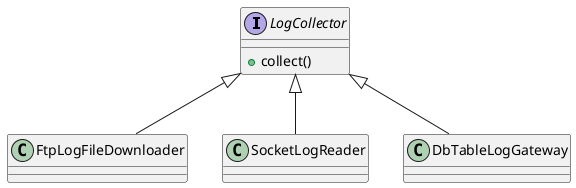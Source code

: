 @startuml
LogCollector <|-- FtpLogFileDownloader
LogCollector <|-- SocketLogReader
LogCollector <|-- DbTableLogGateway

interface LogCollector {
  +collect()
}

class FtpLogFileDownloader {}
class SocketLogReader {}
class DbTableLogGateway {}
@enduml